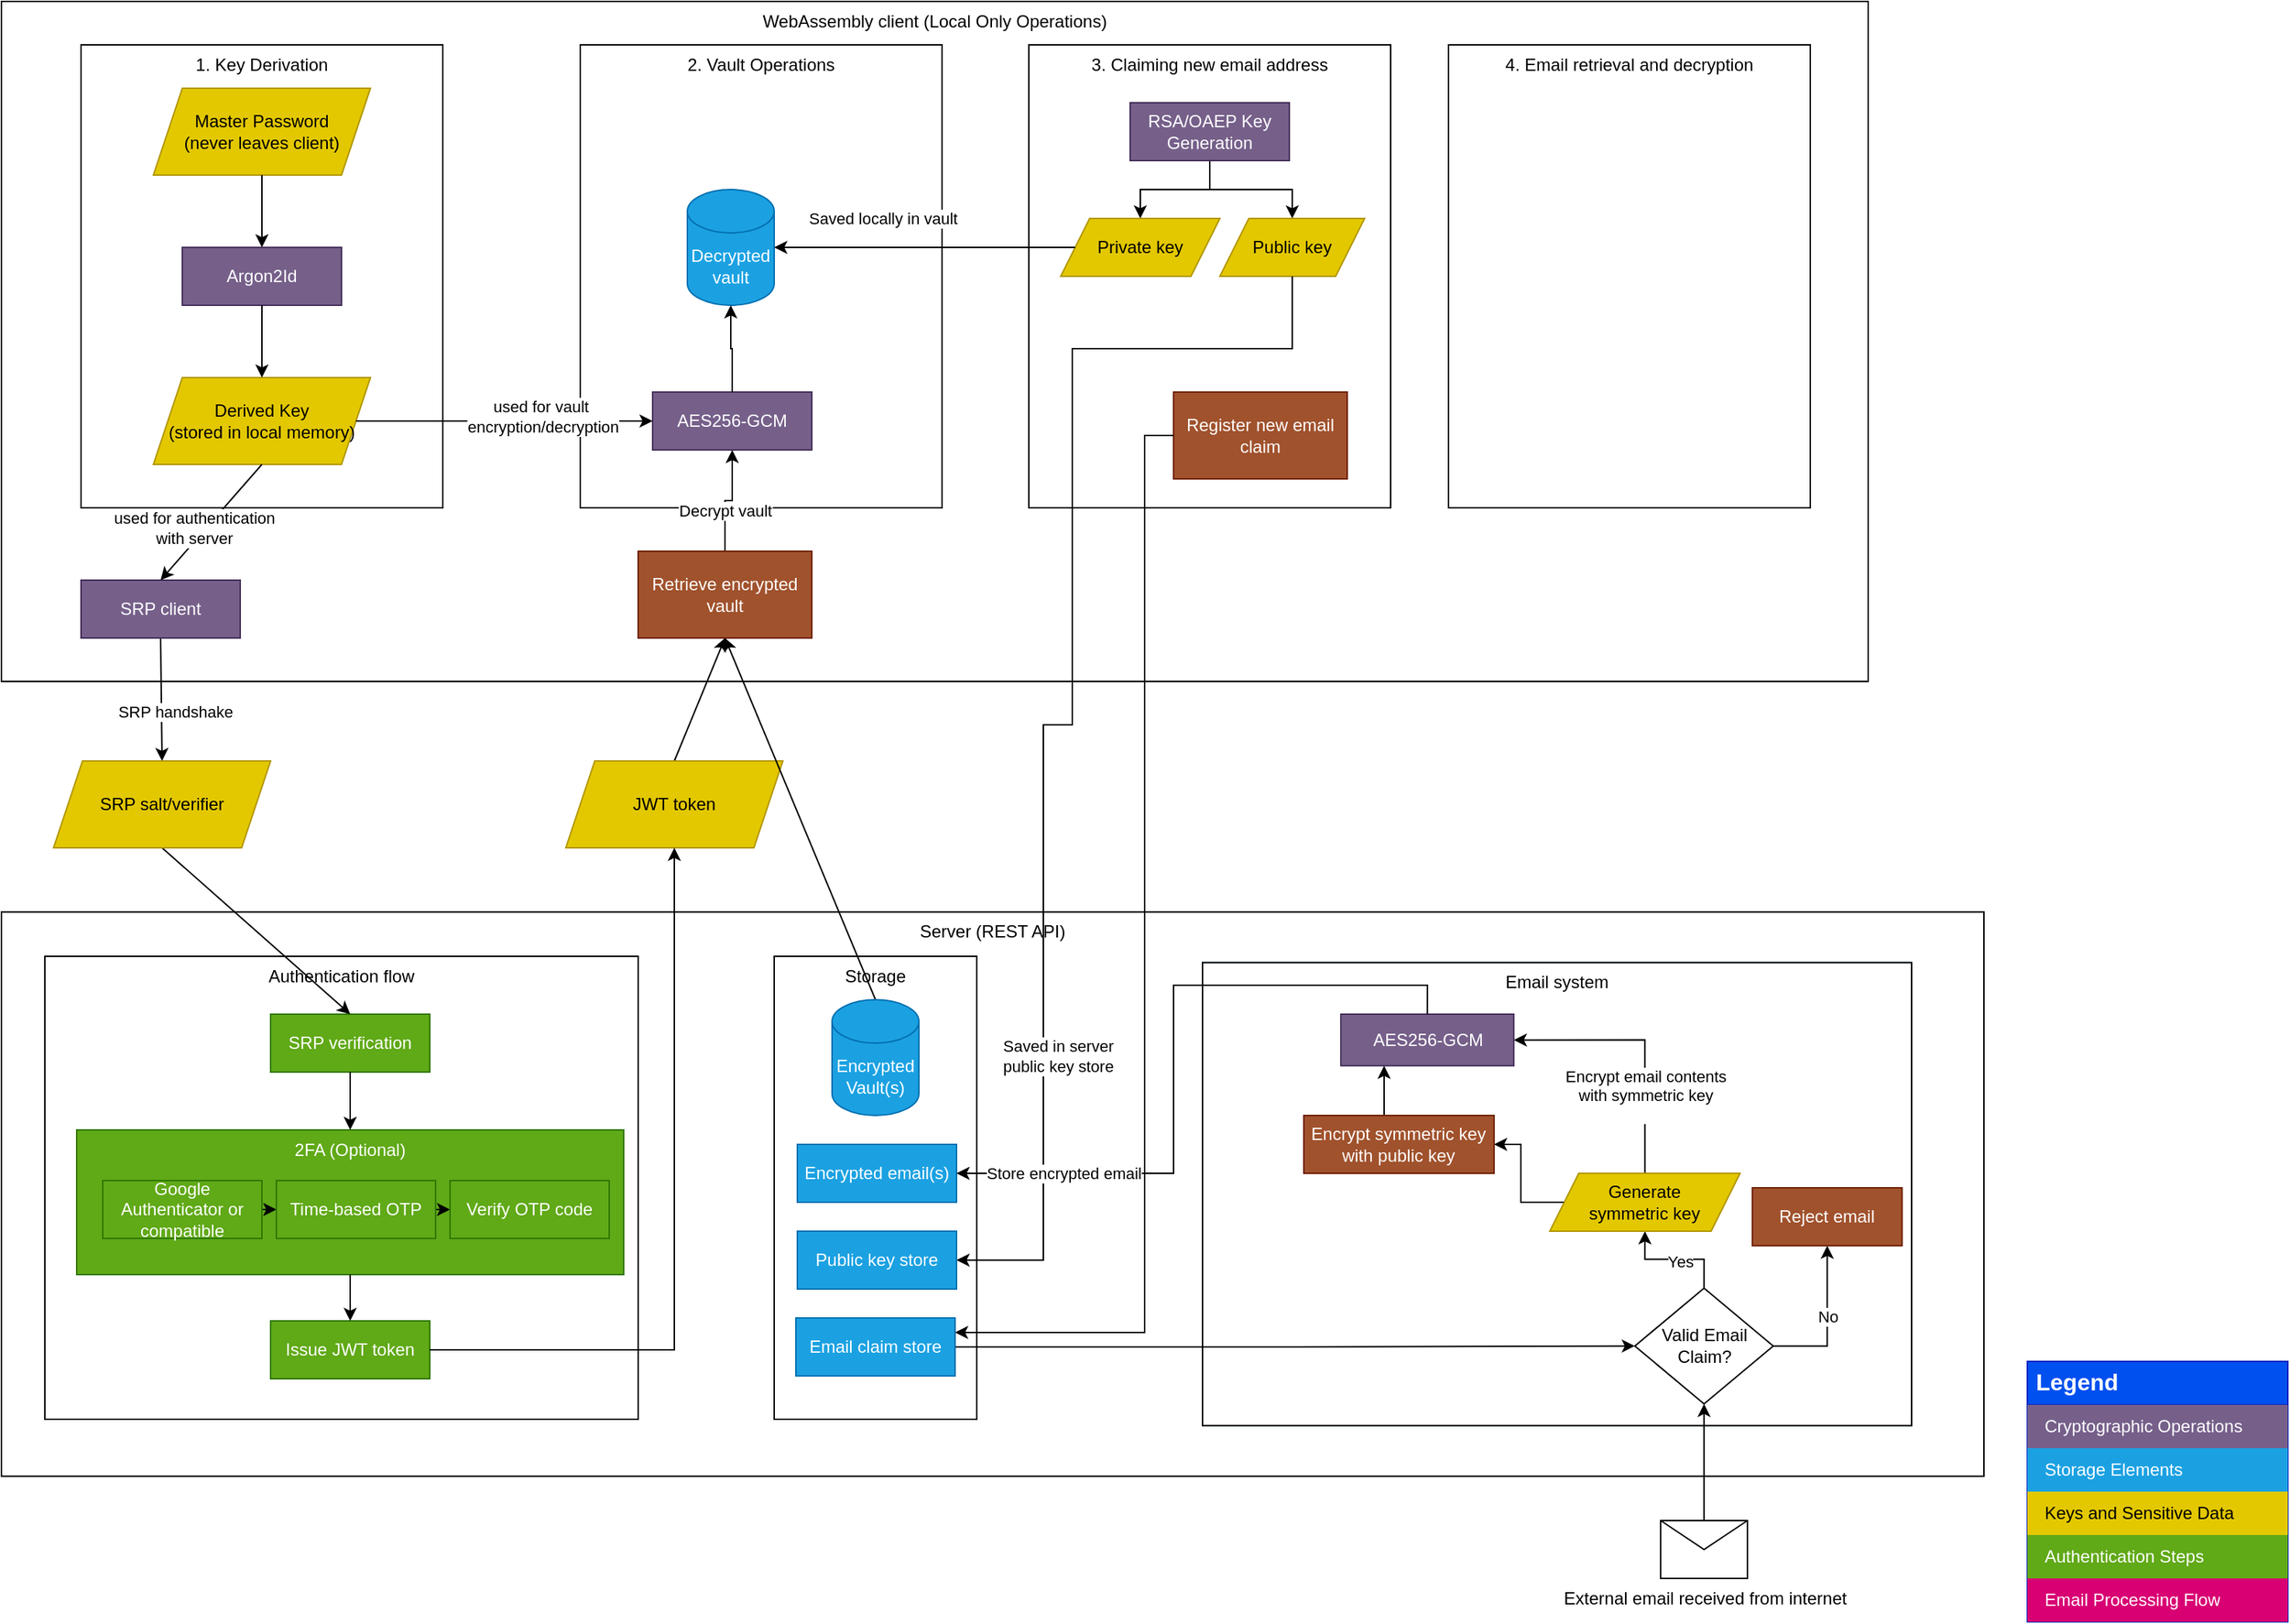 <mxfile version="24.7.17">
  <diagram name="Page-1" id="ykhTdbPCDOXpVAqZYsCj">
    <mxGraphModel dx="1775" dy="1249" grid="1" gridSize="10" guides="1" tooltips="1" connect="1" arrows="1" fold="1" page="1" pageScale="1" pageWidth="1654" pageHeight="1169" math="0" shadow="0">
      <root>
        <mxCell id="0" />
        <mxCell id="1" parent="0" />
        <mxCell id="6F2B19X3ZkVbRV3rCgbW-15" value="WebAssembly client (Local Only Operations)" style="rounded=0;whiteSpace=wrap;html=1;verticalAlign=top;" vertex="1" parent="1">
          <mxGeometry x="40" y="30" width="1290" height="470" as="geometry" />
        </mxCell>
        <mxCell id="6F2B19X3ZkVbRV3rCgbW-63" value="2. Vault Operations" style="rounded=0;whiteSpace=wrap;html=1;verticalAlign=top;" vertex="1" parent="1">
          <mxGeometry x="440" y="60" width="250" height="320" as="geometry" />
        </mxCell>
        <mxCell id="6F2B19X3ZkVbRV3rCgbW-1" value="Legend" style="shape=table;startSize=30;container=1;collapsible=0;childLayout=tableLayout;fontSize=16;align=left;verticalAlign=top;fillColor=#0050ef;strokeColor=#001DBC;fontColor=#ffffff;fontStyle=1;spacingLeft=6;spacing=0;resizable=0;" vertex="1" parent="1">
          <mxGeometry x="1440" y="970" width="180" height="180" as="geometry" />
        </mxCell>
        <mxCell id="6F2B19X3ZkVbRV3rCgbW-2" value="" style="shape=tableRow;horizontal=0;startSize=0;swimlaneHead=0;swimlaneBody=0;strokeColor=inherit;top=0;left=0;bottom=0;right=0;collapsible=0;dropTarget=0;fillColor=none;points=[[0,0.5],[1,0.5]];portConstraint=eastwest;fontSize=12;" vertex="1" parent="6F2B19X3ZkVbRV3rCgbW-1">
          <mxGeometry y="30" width="180" height="30" as="geometry" />
        </mxCell>
        <mxCell id="6F2B19X3ZkVbRV3rCgbW-3" value="Cryptographic Operations" style="shape=partialRectangle;html=1;whiteSpace=wrap;connectable=0;strokeColor=#432D57;overflow=hidden;fillColor=#76608a;top=0;left=0;bottom=0;right=0;pointerEvents=1;fontSize=12;align=left;fontColor=#ffffff;spacingLeft=10;spacingRight=4;" vertex="1" parent="6F2B19X3ZkVbRV3rCgbW-2">
          <mxGeometry width="180" height="30" as="geometry">
            <mxRectangle width="180" height="30" as="alternateBounds" />
          </mxGeometry>
        </mxCell>
        <mxCell id="6F2B19X3ZkVbRV3rCgbW-4" value="" style="shape=tableRow;horizontal=0;startSize=0;swimlaneHead=0;swimlaneBody=0;strokeColor=#10739e;top=0;left=0;bottom=0;right=0;collapsible=0;dropTarget=0;fillColor=#b1ddf0;points=[[0,0.5],[1,0.5]];portConstraint=eastwest;fontSize=12;" vertex="1" parent="6F2B19X3ZkVbRV3rCgbW-1">
          <mxGeometry y="60" width="180" height="30" as="geometry" />
        </mxCell>
        <mxCell id="6F2B19X3ZkVbRV3rCgbW-5" value="Storage Elements" style="shape=partialRectangle;html=1;whiteSpace=wrap;connectable=0;strokeColor=#006EAF;overflow=hidden;fillColor=#1ba1e2;top=0;left=0;bottom=0;right=0;pointerEvents=1;fontSize=12;align=left;spacingLeft=10;spacingRight=4;fontColor=#ffffff;" vertex="1" parent="6F2B19X3ZkVbRV3rCgbW-4">
          <mxGeometry width="180" height="30" as="geometry">
            <mxRectangle width="180" height="30" as="alternateBounds" />
          </mxGeometry>
        </mxCell>
        <mxCell id="6F2B19X3ZkVbRV3rCgbW-6" value="" style="shape=tableRow;horizontal=0;startSize=0;swimlaneHead=0;swimlaneBody=0;strokeColor=#B09500;top=0;left=0;bottom=0;right=0;collapsible=0;dropTarget=0;fillColor=#e3c800;points=[[0,0.5],[1,0.5]];portConstraint=eastwest;fontSize=12;fontColor=#000000;" vertex="1" parent="6F2B19X3ZkVbRV3rCgbW-1">
          <mxGeometry y="90" width="180" height="30" as="geometry" />
        </mxCell>
        <mxCell id="6F2B19X3ZkVbRV3rCgbW-7" value="Keys and Sensitive Data" style="shape=partialRectangle;html=1;whiteSpace=wrap;connectable=0;strokeColor=#B09500;overflow=hidden;fillColor=#e3c800;top=0;left=0;bottom=0;right=0;pointerEvents=1;fontSize=12;align=left;fontColor=#000000;spacingLeft=10;spacingRight=4;" vertex="1" parent="6F2B19X3ZkVbRV3rCgbW-6">
          <mxGeometry width="180" height="30" as="geometry">
            <mxRectangle width="180" height="30" as="alternateBounds" />
          </mxGeometry>
        </mxCell>
        <mxCell id="6F2B19X3ZkVbRV3rCgbW-10" value="" style="shape=tableRow;horizontal=0;startSize=0;swimlaneHead=0;swimlaneBody=0;strokeColor=inherit;top=0;left=0;bottom=0;right=0;collapsible=0;dropTarget=0;fillColor=none;points=[[0,0.5],[1,0.5]];portConstraint=eastwest;fontSize=12;" vertex="1" parent="6F2B19X3ZkVbRV3rCgbW-1">
          <mxGeometry y="120" width="180" height="30" as="geometry" />
        </mxCell>
        <mxCell id="6F2B19X3ZkVbRV3rCgbW-11" value="Authentication Steps" style="shape=partialRectangle;html=1;whiteSpace=wrap;connectable=0;strokeColor=#2D7600;overflow=hidden;fillColor=#60a917;top=0;left=0;bottom=0;right=0;pointerEvents=1;fontSize=12;align=left;spacingLeft=10;spacingRight=4;fontColor=#ffffff;" vertex="1" parent="6F2B19X3ZkVbRV3rCgbW-10">
          <mxGeometry width="180" height="30" as="geometry">
            <mxRectangle width="180" height="30" as="alternateBounds" />
          </mxGeometry>
        </mxCell>
        <mxCell id="6F2B19X3ZkVbRV3rCgbW-12" value="" style="shape=tableRow;horizontal=0;startSize=0;swimlaneHead=0;swimlaneBody=0;strokeColor=inherit;top=0;left=0;bottom=0;right=0;collapsible=0;dropTarget=0;fillColor=none;points=[[0,0.5],[1,0.5]];portConstraint=eastwest;fontSize=12;" vertex="1" parent="6F2B19X3ZkVbRV3rCgbW-1">
          <mxGeometry y="150" width="180" height="30" as="geometry" />
        </mxCell>
        <mxCell id="6F2B19X3ZkVbRV3rCgbW-13" value="Email Processing Flow" style="shape=partialRectangle;html=1;whiteSpace=wrap;connectable=0;strokeColor=#A50040;overflow=hidden;fillColor=#d80073;top=0;left=0;bottom=0;right=0;pointerEvents=1;fontSize=12;align=left;fontColor=#ffffff;spacingLeft=10;spacingRight=4;" vertex="1" parent="6F2B19X3ZkVbRV3rCgbW-12">
          <mxGeometry width="180" height="30" as="geometry">
            <mxRectangle width="180" height="30" as="alternateBounds" />
          </mxGeometry>
        </mxCell>
        <mxCell id="6F2B19X3ZkVbRV3rCgbW-32" value="Server (REST API)" style="rounded=0;whiteSpace=wrap;html=1;verticalAlign=top;" vertex="1" parent="1">
          <mxGeometry x="40" y="659.35" width="1370" height="390" as="geometry" />
        </mxCell>
        <mxCell id="6F2B19X3ZkVbRV3rCgbW-43" value="" style="group" vertex="1" connectable="0" parent="1">
          <mxGeometry x="70" y="690" width="410" height="320" as="geometry" />
        </mxCell>
        <mxCell id="6F2B19X3ZkVbRV3rCgbW-33" value="Authentication flow" style="rounded=0;whiteSpace=wrap;html=1;verticalAlign=top;" vertex="1" parent="6F2B19X3ZkVbRV3rCgbW-43">
          <mxGeometry width="410" height="320" as="geometry" />
        </mxCell>
        <mxCell id="6F2B19X3ZkVbRV3rCgbW-34" value="SRP verification" style="text;html=1;align=center;verticalAlign=middle;whiteSpace=wrap;rounded=0;fillColor=#60a917;strokeColor=#2D7600;fontColor=#ffffff;" vertex="1" parent="6F2B19X3ZkVbRV3rCgbW-43">
          <mxGeometry x="156" y="40" width="110" height="40" as="geometry" />
        </mxCell>
        <mxCell id="6F2B19X3ZkVbRV3rCgbW-35" value="2FA (Optional)" style="text;html=1;align=center;verticalAlign=top;whiteSpace=wrap;rounded=0;fillColor=#60a917;strokeColor=#2D7600;fontColor=#ffffff;" vertex="1" parent="6F2B19X3ZkVbRV3rCgbW-43">
          <mxGeometry x="22" y="120" width="378" height="100" as="geometry" />
        </mxCell>
        <mxCell id="6F2B19X3ZkVbRV3rCgbW-81" style="edgeStyle=orthogonalEdgeStyle;rounded=0;orthogonalLoop=1;jettySize=auto;html=1;exitX=1;exitY=0.5;exitDx=0;exitDy=0;entryX=0;entryY=0.5;entryDx=0;entryDy=0;" edge="1" parent="6F2B19X3ZkVbRV3rCgbW-43" source="6F2B19X3ZkVbRV3rCgbW-36" target="6F2B19X3ZkVbRV3rCgbW-37">
          <mxGeometry relative="1" as="geometry" />
        </mxCell>
        <mxCell id="6F2B19X3ZkVbRV3rCgbW-36" value="Google Authenticator or compatible" style="text;html=1;align=center;verticalAlign=middle;whiteSpace=wrap;rounded=0;fillColor=#60a917;strokeColor=#2D7600;fontColor=#ffffff;" vertex="1" parent="6F2B19X3ZkVbRV3rCgbW-43">
          <mxGeometry x="40" y="155" width="110" height="40" as="geometry" />
        </mxCell>
        <mxCell id="6F2B19X3ZkVbRV3rCgbW-82" style="edgeStyle=orthogonalEdgeStyle;rounded=0;orthogonalLoop=1;jettySize=auto;html=1;exitX=1;exitY=0.5;exitDx=0;exitDy=0;entryX=0;entryY=0.5;entryDx=0;entryDy=0;" edge="1" parent="6F2B19X3ZkVbRV3rCgbW-43" source="6F2B19X3ZkVbRV3rCgbW-37" target="6F2B19X3ZkVbRV3rCgbW-38">
          <mxGeometry relative="1" as="geometry" />
        </mxCell>
        <mxCell id="6F2B19X3ZkVbRV3rCgbW-37" value="Time-based OTP" style="text;html=1;align=center;verticalAlign=middle;whiteSpace=wrap;rounded=0;fillColor=#60a917;strokeColor=#2D7600;fontColor=#ffffff;" vertex="1" parent="6F2B19X3ZkVbRV3rCgbW-43">
          <mxGeometry x="160" y="155" width="110" height="40" as="geometry" />
        </mxCell>
        <mxCell id="6F2B19X3ZkVbRV3rCgbW-38" value="Verify OTP code" style="text;html=1;align=center;verticalAlign=middle;whiteSpace=wrap;rounded=0;fillColor=#60a917;strokeColor=#2D7600;fontColor=#ffffff;" vertex="1" parent="6F2B19X3ZkVbRV3rCgbW-43">
          <mxGeometry x="280" y="155" width="110" height="40" as="geometry" />
        </mxCell>
        <mxCell id="6F2B19X3ZkVbRV3rCgbW-39" value="Issue JWT token" style="text;html=1;align=center;verticalAlign=middle;whiteSpace=wrap;rounded=0;fillColor=#60a917;strokeColor=#2D7600;fontColor=#ffffff;" vertex="1" parent="6F2B19X3ZkVbRV3rCgbW-43">
          <mxGeometry x="156" y="252" width="110" height="40" as="geometry" />
        </mxCell>
        <mxCell id="6F2B19X3ZkVbRV3rCgbW-40" value="" style="endArrow=classic;html=1;rounded=0;entryX=0.5;entryY=0;entryDx=0;entryDy=0;exitX=0.5;exitY=1;exitDx=0;exitDy=0;" edge="1" parent="6F2B19X3ZkVbRV3rCgbW-43" source="6F2B19X3ZkVbRV3rCgbW-34" target="6F2B19X3ZkVbRV3rCgbW-35">
          <mxGeometry width="50" height="50" relative="1" as="geometry">
            <mxPoint x="-250" y="440" as="sourcePoint" />
            <mxPoint x="-200" y="390" as="targetPoint" />
          </mxGeometry>
        </mxCell>
        <mxCell id="6F2B19X3ZkVbRV3rCgbW-41" value="" style="endArrow=classic;html=1;rounded=0;entryX=0.5;entryY=0;entryDx=0;entryDy=0;exitX=0.5;exitY=1;exitDx=0;exitDy=0;" edge="1" parent="6F2B19X3ZkVbRV3rCgbW-43" source="6F2B19X3ZkVbRV3rCgbW-35" target="6F2B19X3ZkVbRV3rCgbW-39">
          <mxGeometry width="50" height="50" relative="1" as="geometry">
            <mxPoint x="221" y="100" as="sourcePoint" />
            <mxPoint x="221" y="130" as="targetPoint" />
          </mxGeometry>
        </mxCell>
        <mxCell id="6F2B19X3ZkVbRV3rCgbW-44" value="" style="endArrow=classic;html=1;rounded=0;entryX=0.5;entryY=0;entryDx=0;entryDy=0;exitX=0.5;exitY=1;exitDx=0;exitDy=0;" edge="1" parent="1" source="6F2B19X3ZkVbRV3rCgbW-26" target="6F2B19X3ZkVbRV3rCgbW-66">
          <mxGeometry width="50" height="50" relative="1" as="geometry">
            <mxPoint x="300" y="620" as="sourcePoint" />
            <mxPoint x="350" y="570" as="targetPoint" />
          </mxGeometry>
        </mxCell>
        <mxCell id="6F2B19X3ZkVbRV3rCgbW-45" value="SRP handshake" style="edgeLabel;html=1;align=center;verticalAlign=middle;resizable=0;points=[];" vertex="1" connectable="0" parent="6F2B19X3ZkVbRV3rCgbW-44">
          <mxGeometry x="-0.165" y="1" relative="1" as="geometry">
            <mxPoint x="8" y="15" as="offset" />
          </mxGeometry>
        </mxCell>
        <mxCell id="6F2B19X3ZkVbRV3rCgbW-27" value="AES256-GCM" style="text;html=1;align=center;verticalAlign=middle;whiteSpace=wrap;rounded=0;fillColor=#76608a;fontColor=#ffffff;strokeColor=#432D57;" vertex="1" parent="1">
          <mxGeometry x="490" y="300" width="110" height="40" as="geometry" />
        </mxCell>
        <mxCell id="6F2B19X3ZkVbRV3rCgbW-26" value="SRP client" style="text;html=1;align=center;verticalAlign=middle;whiteSpace=wrap;rounded=0;fillColor=#76608a;fontColor=#ffffff;strokeColor=#432D57;" vertex="1" parent="1">
          <mxGeometry x="95" y="430" width="110" height="40" as="geometry" />
        </mxCell>
        <mxCell id="6F2B19X3ZkVbRV3rCgbW-60" value="1. Key Derivation" style="rounded=0;whiteSpace=wrap;html=1;verticalAlign=top;" vertex="1" parent="1">
          <mxGeometry x="95" y="60" width="250" height="320" as="geometry" />
        </mxCell>
        <mxCell id="6F2B19X3ZkVbRV3rCgbW-16" value="Master Password &lt;br&gt;(never leaves client)" style="shape=parallelogram;perimeter=parallelogramPerimeter;whiteSpace=wrap;html=1;fixedSize=1;fillColor=#e3c800;fontColor=#000000;strokeColor=#B09500;" vertex="1" parent="1">
          <mxGeometry x="145" y="90" width="150" height="60" as="geometry" />
        </mxCell>
        <mxCell id="6F2B19X3ZkVbRV3rCgbW-20" value="Argon2Id" style="text;html=1;align=center;verticalAlign=middle;whiteSpace=wrap;rounded=0;fillColor=#76608a;fontColor=#ffffff;strokeColor=#432D57;" vertex="1" parent="1">
          <mxGeometry x="165" y="200" width="110" height="40" as="geometry" />
        </mxCell>
        <mxCell id="6F2B19X3ZkVbRV3rCgbW-22" value="" style="endArrow=classic;html=1;rounded=0;exitX=0.5;exitY=1;exitDx=0;exitDy=0;" edge="1" parent="1" source="6F2B19X3ZkVbRV3rCgbW-16" target="6F2B19X3ZkVbRV3rCgbW-20">
          <mxGeometry width="50" height="50" relative="1" as="geometry">
            <mxPoint x="405" y="260" as="sourcePoint" />
            <mxPoint x="455" y="210" as="targetPoint" />
          </mxGeometry>
        </mxCell>
        <mxCell id="6F2B19X3ZkVbRV3rCgbW-23" value="Derived Key &lt;br&gt;(stored in local memory)" style="shape=parallelogram;perimeter=parallelogramPerimeter;whiteSpace=wrap;html=1;fixedSize=1;fillColor=#e3c800;fontColor=#000000;strokeColor=#B09500;" vertex="1" parent="1">
          <mxGeometry x="145" y="290" width="150" height="60" as="geometry" />
        </mxCell>
        <mxCell id="6F2B19X3ZkVbRV3rCgbW-24" value="" style="endArrow=classic;html=1;rounded=0;exitX=0.5;exitY=1;exitDx=0;exitDy=0;entryX=0.5;entryY=0;entryDx=0;entryDy=0;" edge="1" parent="1" source="6F2B19X3ZkVbRV3rCgbW-20" target="6F2B19X3ZkVbRV3rCgbW-23">
          <mxGeometry width="50" height="50" relative="1" as="geometry">
            <mxPoint x="405" y="260" as="sourcePoint" />
            <mxPoint x="455" y="210" as="targetPoint" />
          </mxGeometry>
        </mxCell>
        <mxCell id="6F2B19X3ZkVbRV3rCgbW-29" value="" style="endArrow=none;html=1;rounded=0;entryX=1;entryY=0.5;entryDx=0;entryDy=0;exitX=0;exitY=0.5;exitDx=0;exitDy=0;startArrow=classic;startFill=1;endFill=0;" edge="1" parent="1" source="6F2B19X3ZkVbRV3rCgbW-27" target="6F2B19X3ZkVbRV3rCgbW-23">
          <mxGeometry width="50" height="50" relative="1" as="geometry">
            <mxPoint x="420" y="530" as="sourcePoint" />
            <mxPoint x="470" y="480" as="targetPoint" />
          </mxGeometry>
        </mxCell>
        <mxCell id="6F2B19X3ZkVbRV3rCgbW-31" value="used for vault&amp;nbsp;&lt;div&gt;encryption/decryption&lt;/div&gt;" style="edgeLabel;html=1;align=center;verticalAlign=middle;resizable=0;points=[];" vertex="1" connectable="0" parent="6F2B19X3ZkVbRV3rCgbW-29">
          <mxGeometry x="-0.255" y="-3" relative="1" as="geometry">
            <mxPoint as="offset" />
          </mxGeometry>
        </mxCell>
        <mxCell id="6F2B19X3ZkVbRV3rCgbW-28" value="" style="endArrow=classic;html=1;rounded=0;exitX=0.5;exitY=1;exitDx=0;exitDy=0;entryX=0.5;entryY=0;entryDx=0;entryDy=0;curved=1;" edge="1" parent="1" source="6F2B19X3ZkVbRV3rCgbW-23" target="6F2B19X3ZkVbRV3rCgbW-26">
          <mxGeometry width="50" height="50" relative="1" as="geometry">
            <mxPoint x="420" y="530" as="sourcePoint" />
            <mxPoint x="470" y="480" as="targetPoint" />
          </mxGeometry>
        </mxCell>
        <mxCell id="6F2B19X3ZkVbRV3rCgbW-30" value="used for authentication&lt;br&gt;with server" style="edgeLabel;html=1;align=center;verticalAlign=middle;resizable=0;points=[];" vertex="1" connectable="0" parent="6F2B19X3ZkVbRV3rCgbW-28">
          <mxGeometry x="-0.176" y="2" relative="1" as="geometry">
            <mxPoint x="-20" y="9" as="offset" />
          </mxGeometry>
        </mxCell>
        <mxCell id="6F2B19X3ZkVbRV3rCgbW-69" style="rounded=0;orthogonalLoop=1;jettySize=auto;html=1;exitX=0.5;exitY=0;exitDx=0;exitDy=0;entryX=0.5;entryY=1;entryDx=0;entryDy=0;" edge="1" parent="1" source="6F2B19X3ZkVbRV3rCgbW-58" target="6F2B19X3ZkVbRV3rCgbW-68">
          <mxGeometry relative="1" as="geometry" />
        </mxCell>
        <mxCell id="6F2B19X3ZkVbRV3rCgbW-58" value="JWT token" style="shape=parallelogram;perimeter=parallelogramPerimeter;whiteSpace=wrap;html=1;fixedSize=1;fillColor=#e3c800;fontColor=#000000;strokeColor=#B09500;" vertex="1" parent="1">
          <mxGeometry x="430" y="555" width="150" height="60" as="geometry" />
        </mxCell>
        <mxCell id="6F2B19X3ZkVbRV3rCgbW-59" value="" style="endArrow=classic;html=1;rounded=0;entryX=0.5;entryY=1;entryDx=0;entryDy=0;exitX=1;exitY=0.5;exitDx=0;exitDy=0;edgeStyle=orthogonalEdgeStyle;" edge="1" parent="1" source="6F2B19X3ZkVbRV3rCgbW-39" target="6F2B19X3ZkVbRV3rCgbW-58">
          <mxGeometry width="50" height="50" relative="1" as="geometry">
            <mxPoint x="291" y="920" as="sourcePoint" />
            <mxPoint x="291" y="952" as="targetPoint" />
          </mxGeometry>
        </mxCell>
        <mxCell id="6F2B19X3ZkVbRV3rCgbW-67" style="rounded=0;orthogonalLoop=1;jettySize=auto;html=1;exitX=0.5;exitY=1;exitDx=0;exitDy=0;entryX=0.5;entryY=0;entryDx=0;entryDy=0;" edge="1" parent="1" source="6F2B19X3ZkVbRV3rCgbW-66" target="6F2B19X3ZkVbRV3rCgbW-34">
          <mxGeometry relative="1" as="geometry" />
        </mxCell>
        <mxCell id="6F2B19X3ZkVbRV3rCgbW-66" value="SRP salt/verifier" style="shape=parallelogram;perimeter=parallelogramPerimeter;whiteSpace=wrap;html=1;fixedSize=1;fillColor=#e3c800;fontColor=#000000;strokeColor=#B09500;" vertex="1" parent="1">
          <mxGeometry x="76" y="555" width="150" height="60" as="geometry" />
        </mxCell>
        <mxCell id="6F2B19X3ZkVbRV3rCgbW-72" style="edgeStyle=orthogonalEdgeStyle;rounded=0;orthogonalLoop=1;jettySize=auto;html=1;exitX=0.5;exitY=0;exitDx=0;exitDy=0;entryX=0.5;entryY=1;entryDx=0;entryDy=0;" edge="1" parent="1" source="6F2B19X3ZkVbRV3rCgbW-68" target="6F2B19X3ZkVbRV3rCgbW-27">
          <mxGeometry relative="1" as="geometry" />
        </mxCell>
        <mxCell id="6F2B19X3ZkVbRV3rCgbW-73" value="Decrypt vault" style="edgeLabel;html=1;align=center;verticalAlign=middle;resizable=0;points=[];" vertex="1" connectable="0" parent="6F2B19X3ZkVbRV3rCgbW-72">
          <mxGeometry x="-0.26" relative="1" as="geometry">
            <mxPoint as="offset" />
          </mxGeometry>
        </mxCell>
        <mxCell id="6F2B19X3ZkVbRV3rCgbW-68" value="Retrieve encrypted vault" style="rounded=0;whiteSpace=wrap;html=1;fillColor=#a0522d;fontColor=#ffffff;strokeColor=#6D1F00;" vertex="1" parent="1">
          <mxGeometry x="480" y="410" width="120" height="60" as="geometry" />
        </mxCell>
        <mxCell id="6F2B19X3ZkVbRV3rCgbW-47" value="Storage" style="rounded=0;whiteSpace=wrap;html=1;verticalAlign=top;container=0;" vertex="1" parent="1">
          <mxGeometry x="574" y="690" width="140" height="320" as="geometry" />
        </mxCell>
        <mxCell id="6F2B19X3ZkVbRV3rCgbW-70" style="rounded=0;orthogonalLoop=1;jettySize=auto;html=1;exitX=0.5;exitY=0;exitDx=0;exitDy=0;exitPerimeter=0;entryX=0.5;entryY=1;entryDx=0;entryDy=0;" edge="1" parent="1" source="6F2B19X3ZkVbRV3rCgbW-56" target="6F2B19X3ZkVbRV3rCgbW-68">
          <mxGeometry relative="1" as="geometry" />
        </mxCell>
        <mxCell id="6F2B19X3ZkVbRV3rCgbW-56" value="Encrypted Vault(s)" style="shape=cylinder3;whiteSpace=wrap;html=1;boundedLbl=1;backgroundOutline=1;size=15;fillColor=#1ba1e2;fontColor=#ffffff;strokeColor=#006EAF;container=0;" vertex="1" parent="1">
          <mxGeometry x="614" y="720" width="60" height="80" as="geometry" />
        </mxCell>
        <mxCell id="6F2B19X3ZkVbRV3rCgbW-74" value="Decrypted vault" style="shape=cylinder3;whiteSpace=wrap;html=1;boundedLbl=1;backgroundOutline=1;size=15;fillColor=#1ba1e2;fontColor=#ffffff;strokeColor=#006EAF;container=0;" vertex="1" parent="1">
          <mxGeometry x="514" y="160" width="60" height="80" as="geometry" />
        </mxCell>
        <mxCell id="6F2B19X3ZkVbRV3rCgbW-75" style="edgeStyle=orthogonalEdgeStyle;rounded=0;orthogonalLoop=1;jettySize=auto;html=1;exitX=0.5;exitY=0;exitDx=0;exitDy=0;entryX=0.5;entryY=1;entryDx=0;entryDy=0;entryPerimeter=0;" edge="1" parent="1" source="6F2B19X3ZkVbRV3rCgbW-27" target="6F2B19X3ZkVbRV3rCgbW-74">
          <mxGeometry relative="1" as="geometry" />
        </mxCell>
        <mxCell id="6F2B19X3ZkVbRV3rCgbW-76" value="3. Claiming new email address" style="rounded=0;whiteSpace=wrap;html=1;verticalAlign=top;" vertex="1" parent="1">
          <mxGeometry x="750" y="60" width="250" height="320" as="geometry" />
        </mxCell>
        <mxCell id="6F2B19X3ZkVbRV3rCgbW-83" style="edgeStyle=orthogonalEdgeStyle;rounded=0;orthogonalLoop=1;jettySize=auto;html=1;exitX=0.5;exitY=1;exitDx=0;exitDy=0;entryX=0.5;entryY=0;entryDx=0;entryDy=0;" edge="1" parent="1" source="6F2B19X3ZkVbRV3rCgbW-77" target="6F2B19X3ZkVbRV3rCgbW-79">
          <mxGeometry relative="1" as="geometry" />
        </mxCell>
        <mxCell id="6F2B19X3ZkVbRV3rCgbW-100" style="edgeStyle=orthogonalEdgeStyle;rounded=0;orthogonalLoop=1;jettySize=auto;html=1;exitX=0.5;exitY=1;exitDx=0;exitDy=0;entryX=0.5;entryY=0;entryDx=0;entryDy=0;" edge="1" parent="1" source="6F2B19X3ZkVbRV3rCgbW-77" target="6F2B19X3ZkVbRV3rCgbW-78">
          <mxGeometry relative="1" as="geometry" />
        </mxCell>
        <mxCell id="6F2B19X3ZkVbRV3rCgbW-77" value="RSA/OAEP Key Generation" style="text;html=1;align=center;verticalAlign=middle;whiteSpace=wrap;rounded=0;fillColor=#76608a;fontColor=#ffffff;strokeColor=#432D57;" vertex="1" parent="1">
          <mxGeometry x="820" y="100" width="110" height="40" as="geometry" />
        </mxCell>
        <mxCell id="6F2B19X3ZkVbRV3rCgbW-78" value="Public key" style="shape=parallelogram;perimeter=parallelogramPerimeter;whiteSpace=wrap;html=1;fixedSize=1;fillColor=#e3c800;fontColor=#000000;strokeColor=#B09500;" vertex="1" parent="1">
          <mxGeometry x="882" y="180" width="100" height="40" as="geometry" />
        </mxCell>
        <mxCell id="6F2B19X3ZkVbRV3rCgbW-79" value="Private key" style="shape=parallelogram;perimeter=parallelogramPerimeter;whiteSpace=wrap;html=1;fixedSize=1;fillColor=#e3c800;fontColor=#000000;strokeColor=#B09500;" vertex="1" parent="1">
          <mxGeometry x="772" y="180" width="110" height="40" as="geometry" />
        </mxCell>
        <mxCell id="6F2B19X3ZkVbRV3rCgbW-84" style="edgeStyle=orthogonalEdgeStyle;rounded=0;orthogonalLoop=1;jettySize=auto;html=1;exitX=0;exitY=0.5;exitDx=0;exitDy=0;entryX=1;entryY=0.5;entryDx=0;entryDy=0;entryPerimeter=0;" edge="1" parent="1" source="6F2B19X3ZkVbRV3rCgbW-79" target="6F2B19X3ZkVbRV3rCgbW-74">
          <mxGeometry relative="1" as="geometry" />
        </mxCell>
        <mxCell id="6F2B19X3ZkVbRV3rCgbW-85" value="Saved locally in vault" style="edgeLabel;html=1;align=center;verticalAlign=middle;resizable=0;points=[];" vertex="1" connectable="0" parent="6F2B19X3ZkVbRV3rCgbW-84">
          <mxGeometry x="0.335" y="3" relative="1" as="geometry">
            <mxPoint x="6" y="-23" as="offset" />
          </mxGeometry>
        </mxCell>
        <mxCell id="6F2B19X3ZkVbRV3rCgbW-86" value="" style="group;fillColor=#1ba1e2;fontColor=#ffffff;strokeColor=#006EAF;" vertex="1" connectable="0" parent="1">
          <mxGeometry x="870" y="694.35" width="490" height="320" as="geometry" />
        </mxCell>
        <mxCell id="6F2B19X3ZkVbRV3rCgbW-87" value="Email system" style="rounded=0;whiteSpace=wrap;html=1;verticalAlign=top;" vertex="1" parent="6F2B19X3ZkVbRV3rCgbW-86">
          <mxGeometry width="490" height="320" as="geometry" />
        </mxCell>
        <mxCell id="6F2B19X3ZkVbRV3rCgbW-113" style="edgeStyle=orthogonalEdgeStyle;rounded=0;orthogonalLoop=1;jettySize=auto;html=1;exitX=1;exitY=0.5;exitDx=0;exitDy=0;entryX=0.5;entryY=1;entryDx=0;entryDy=0;" edge="1" parent="6F2B19X3ZkVbRV3rCgbW-86" source="6F2B19X3ZkVbRV3rCgbW-109" target="6F2B19X3ZkVbRV3rCgbW-112">
          <mxGeometry relative="1" as="geometry" />
        </mxCell>
        <mxCell id="6F2B19X3ZkVbRV3rCgbW-114" value="No" style="edgeLabel;html=1;align=center;verticalAlign=middle;resizable=0;points=[];" vertex="1" connectable="0" parent="6F2B19X3ZkVbRV3rCgbW-113">
          <mxGeometry x="-0.145" y="2" relative="1" as="geometry">
            <mxPoint x="2" y="-12" as="offset" />
          </mxGeometry>
        </mxCell>
        <mxCell id="6F2B19X3ZkVbRV3rCgbW-116" style="edgeStyle=orthogonalEdgeStyle;rounded=0;orthogonalLoop=1;jettySize=auto;html=1;exitX=0.5;exitY=0;exitDx=0;exitDy=0;entryX=0.5;entryY=1;entryDx=0;entryDy=0;" edge="1" parent="6F2B19X3ZkVbRV3rCgbW-86" source="6F2B19X3ZkVbRV3rCgbW-109" target="6F2B19X3ZkVbRV3rCgbW-115">
          <mxGeometry relative="1" as="geometry" />
        </mxCell>
        <mxCell id="6F2B19X3ZkVbRV3rCgbW-117" value="Yes" style="edgeLabel;html=1;align=center;verticalAlign=middle;resizable=0;points=[];" vertex="1" connectable="0" parent="6F2B19X3ZkVbRV3rCgbW-116">
          <mxGeometry x="0.363" y="3" relative="1" as="geometry">
            <mxPoint x="18" y="-2" as="offset" />
          </mxGeometry>
        </mxCell>
        <mxCell id="6F2B19X3ZkVbRV3rCgbW-109" value="Valid Email Claim?" style="rhombus;whiteSpace=wrap;html=1;" vertex="1" parent="6F2B19X3ZkVbRV3rCgbW-86">
          <mxGeometry x="298.78" y="225" width="95.61" height="80" as="geometry" />
        </mxCell>
        <mxCell id="6F2B19X3ZkVbRV3rCgbW-112" value="Reject email" style="rounded=0;whiteSpace=wrap;html=1;fillColor=#a0522d;fontColor=#ffffff;strokeColor=#6D1F00;" vertex="1" parent="6F2B19X3ZkVbRV3rCgbW-86">
          <mxGeometry x="380" y="155.65" width="103.41" height="40" as="geometry" />
        </mxCell>
        <mxCell id="6F2B19X3ZkVbRV3rCgbW-120" style="edgeStyle=orthogonalEdgeStyle;rounded=0;orthogonalLoop=1;jettySize=auto;html=1;exitX=0.5;exitY=0;exitDx=0;exitDy=0;entryX=1;entryY=0.5;entryDx=0;entryDy=0;" edge="1" parent="6F2B19X3ZkVbRV3rCgbW-86" source="6F2B19X3ZkVbRV3rCgbW-115" target="6F2B19X3ZkVbRV3rCgbW-121">
          <mxGeometry relative="1" as="geometry">
            <mxPoint x="89.634" y="201.3" as="targetPoint" />
          </mxGeometry>
        </mxCell>
        <mxCell id="6F2B19X3ZkVbRV3rCgbW-125" value="Encrypt email contents &lt;br&gt;with symmetric key &lt;div&gt;&lt;br/&gt;&lt;/div&gt;" style="edgeLabel;html=1;align=center;verticalAlign=middle;resizable=0;points=[];" vertex="1" connectable="0" parent="6F2B19X3ZkVbRV3rCgbW-120">
          <mxGeometry x="-0.417" y="1" relative="1" as="geometry">
            <mxPoint x="1" y="-1" as="offset" />
          </mxGeometry>
        </mxCell>
        <mxCell id="6F2B19X3ZkVbRV3rCgbW-133" style="edgeStyle=orthogonalEdgeStyle;rounded=0;orthogonalLoop=1;jettySize=auto;html=1;exitX=0;exitY=0.5;exitDx=0;exitDy=0;entryX=1;entryY=0.5;entryDx=0;entryDy=0;" edge="1" parent="6F2B19X3ZkVbRV3rCgbW-86" source="6F2B19X3ZkVbRV3rCgbW-115" target="6F2B19X3ZkVbRV3rCgbW-124">
          <mxGeometry relative="1" as="geometry" />
        </mxCell>
        <mxCell id="6F2B19X3ZkVbRV3rCgbW-115" value="Generate&lt;br&gt;symmetric key" style="shape=parallelogram;perimeter=parallelogramPerimeter;whiteSpace=wrap;html=1;fixedSize=1;fillColor=#e3c800;fontColor=#000000;strokeColor=#B09500;" vertex="1" parent="6F2B19X3ZkVbRV3rCgbW-86">
          <mxGeometry x="239.998" y="145.65" width="131.463" height="40" as="geometry" />
        </mxCell>
        <mxCell id="6F2B19X3ZkVbRV3rCgbW-121" value="AES256-GCM" style="text;html=1;align=center;verticalAlign=middle;whiteSpace=wrap;rounded=0;fillColor=#76608a;fontColor=#ffffff;strokeColor=#432D57;" vertex="1" parent="6F2B19X3ZkVbRV3rCgbW-86">
          <mxGeometry x="95.61" y="35.65" width="119.512" height="35.65" as="geometry" />
        </mxCell>
        <mxCell id="6F2B19X3ZkVbRV3rCgbW-137" style="edgeStyle=orthogonalEdgeStyle;rounded=0;orthogonalLoop=1;jettySize=auto;html=1;exitX=0.5;exitY=0;exitDx=0;exitDy=0;entryX=0.25;entryY=1;entryDx=0;entryDy=0;" edge="1" parent="6F2B19X3ZkVbRV3rCgbW-86" source="6F2B19X3ZkVbRV3rCgbW-124" target="6F2B19X3ZkVbRV3rCgbW-121">
          <mxGeometry relative="1" as="geometry" />
        </mxCell>
        <mxCell id="6F2B19X3ZkVbRV3rCgbW-124" value="Encrypt symmetric key with public key" style="rounded=0;whiteSpace=wrap;html=1;fillColor=#a0522d;fontColor=#ffffff;strokeColor=#6D1F00;" vertex="1" parent="6F2B19X3ZkVbRV3rCgbW-86">
          <mxGeometry x="70.001" y="105.65" width="131.463" height="40" as="geometry" />
        </mxCell>
        <mxCell id="6F2B19X3ZkVbRV3rCgbW-101" style="edgeStyle=orthogonalEdgeStyle;rounded=0;orthogonalLoop=1;jettySize=auto;html=1;exitX=0.5;exitY=1;exitDx=0;exitDy=0;entryX=1;entryY=0.5;entryDx=0;entryDy=0;" edge="1" parent="1" source="6F2B19X3ZkVbRV3rCgbW-78" target="6F2B19X3ZkVbRV3rCgbW-99">
          <mxGeometry relative="1" as="geometry">
            <Array as="points">
              <mxPoint x="932" y="270" />
              <mxPoint x="780" y="270" />
              <mxPoint x="780" y="530" />
              <mxPoint x="760" y="530" />
              <mxPoint x="760" y="900" />
            </Array>
          </mxGeometry>
        </mxCell>
        <mxCell id="6F2B19X3ZkVbRV3rCgbW-102" value="Saved in server &lt;br&gt;public key store" style="edgeLabel;html=1;align=center;verticalAlign=middle;resizable=0;points=[];" vertex="1" connectable="0" parent="6F2B19X3ZkVbRV3rCgbW-101">
          <mxGeometry x="0.446" y="-2" relative="1" as="geometry">
            <mxPoint x="12" y="51" as="offset" />
          </mxGeometry>
        </mxCell>
        <mxCell id="6F2B19X3ZkVbRV3rCgbW-103" value="Register new email&lt;br&gt;claim" style="rounded=0;whiteSpace=wrap;html=1;fillColor=#a0522d;fontColor=#ffffff;strokeColor=#6D1F00;" vertex="1" parent="1">
          <mxGeometry x="850" y="300" width="120" height="60" as="geometry" />
        </mxCell>
        <mxCell id="6F2B19X3ZkVbRV3rCgbW-99" value="Public key store" style="rounded=0;whiteSpace=wrap;html=1;fillColor=#1ba1e2;strokeColor=#006EAF;fontColor=#ffffff;" vertex="1" parent="1">
          <mxGeometry x="590" y="880" width="110" height="40" as="geometry" />
        </mxCell>
        <mxCell id="6F2B19X3ZkVbRV3rCgbW-138" style="edgeStyle=orthogonalEdgeStyle;rounded=0;orthogonalLoop=1;jettySize=auto;html=1;exitX=1;exitY=0.5;exitDx=0;exitDy=0;entryX=0;entryY=0.5;entryDx=0;entryDy=0;" edge="1" parent="1" source="6F2B19X3ZkVbRV3rCgbW-105" target="6F2B19X3ZkVbRV3rCgbW-109">
          <mxGeometry relative="1" as="geometry" />
        </mxCell>
        <mxCell id="6F2B19X3ZkVbRV3rCgbW-105" value="Email claim store" style="rounded=0;whiteSpace=wrap;html=1;fillColor=#1ba1e2;strokeColor=#006EAF;fontColor=#ffffff;" vertex="1" parent="1">
          <mxGeometry x="589" y="940" width="110" height="40" as="geometry" />
        </mxCell>
        <mxCell id="6F2B19X3ZkVbRV3rCgbW-110" style="edgeStyle=orthogonalEdgeStyle;rounded=0;orthogonalLoop=1;jettySize=auto;html=1;exitX=0.5;exitY=0;exitDx=0;exitDy=0;entryX=0.5;entryY=1;entryDx=0;entryDy=0;" edge="1" parent="1" source="6F2B19X3ZkVbRV3rCgbW-107" target="6F2B19X3ZkVbRV3rCgbW-109">
          <mxGeometry relative="1" as="geometry" />
        </mxCell>
        <mxCell id="6F2B19X3ZkVbRV3rCgbW-107" value="External email received from internet" style="shape=message;html=1;html=1;outlineConnect=0;labelPosition=center;verticalLabelPosition=bottom;align=center;verticalAlign=top;" vertex="1" parent="1">
          <mxGeometry x="1186.59" y="1080" width="60" height="40" as="geometry" />
        </mxCell>
        <mxCell id="6F2B19X3ZkVbRV3rCgbW-106" style="edgeStyle=orthogonalEdgeStyle;rounded=0;orthogonalLoop=1;jettySize=auto;html=1;exitX=0;exitY=0.5;exitDx=0;exitDy=0;entryX=1;entryY=0.25;entryDx=0;entryDy=0;" edge="1" parent="1" source="6F2B19X3ZkVbRV3rCgbW-103" target="6F2B19X3ZkVbRV3rCgbW-105">
          <mxGeometry relative="1" as="geometry">
            <mxPoint x="700" y="920" as="targetPoint" />
            <Array as="points">
              <mxPoint x="830" y="330" />
              <mxPoint x="830" y="950" />
            </Array>
          </mxGeometry>
        </mxCell>
        <mxCell id="6F2B19X3ZkVbRV3rCgbW-123" value="Encrypted email(s)" style="rounded=0;whiteSpace=wrap;html=1;fillColor=#1ba1e2;strokeColor=#006EAF;fontColor=#ffffff;" vertex="1" parent="1">
          <mxGeometry x="590" y="820" width="110" height="40" as="geometry" />
        </mxCell>
        <mxCell id="6F2B19X3ZkVbRV3rCgbW-134" style="edgeStyle=orthogonalEdgeStyle;rounded=0;orthogonalLoop=1;jettySize=auto;html=1;exitX=0.5;exitY=0;exitDx=0;exitDy=0;entryX=1;entryY=0.5;entryDx=0;entryDy=0;" edge="1" parent="1" source="6F2B19X3ZkVbRV3rCgbW-121" target="6F2B19X3ZkVbRV3rCgbW-123">
          <mxGeometry relative="1" as="geometry">
            <Array as="points">
              <mxPoint x="1025" y="710" />
              <mxPoint x="850" y="710" />
              <mxPoint x="850" y="840" />
            </Array>
          </mxGeometry>
        </mxCell>
        <mxCell id="6F2B19X3ZkVbRV3rCgbW-135" value="Store encrypted email" style="edgeLabel;html=1;align=center;verticalAlign=middle;resizable=0;points=[];" vertex="1" connectable="0" parent="6F2B19X3ZkVbRV3rCgbW-134">
          <mxGeometry x="0.686" relative="1" as="geometry">
            <mxPoint x="-1" as="offset" />
          </mxGeometry>
        </mxCell>
        <mxCell id="6F2B19X3ZkVbRV3rCgbW-136" value="4. Email retrieval and decryption" style="rounded=0;whiteSpace=wrap;html=1;verticalAlign=top;" vertex="1" parent="1">
          <mxGeometry x="1040" y="60" width="250" height="320" as="geometry" />
        </mxCell>
      </root>
    </mxGraphModel>
  </diagram>
</mxfile>
